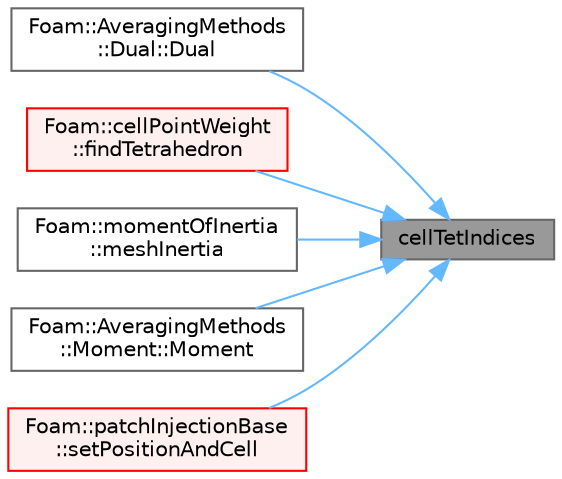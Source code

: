 digraph "cellTetIndices"
{
 // LATEX_PDF_SIZE
  bgcolor="transparent";
  edge [fontname=Helvetica,fontsize=10,labelfontname=Helvetica,labelfontsize=10];
  node [fontname=Helvetica,fontsize=10,shape=box,height=0.2,width=0.4];
  rankdir="RL";
  Node1 [id="Node000001",label="cellTetIndices",height=0.2,width=0.4,color="gray40", fillcolor="grey60", style="filled", fontcolor="black",tooltip=" "];
  Node1 -> Node2 [id="edge1_Node000001_Node000002",dir="back",color="steelblue1",style="solid",tooltip=" "];
  Node2 [id="Node000002",label="Foam::AveragingMethods\l::Dual::Dual",height=0.2,width=0.4,color="grey40", fillcolor="white", style="filled",URL="$classFoam_1_1AveragingMethods_1_1Dual.html#a4e90e259d050ad479f6e3c6763a1cdf6",tooltip=" "];
  Node1 -> Node3 [id="edge2_Node000001_Node000003",dir="back",color="steelblue1",style="solid",tooltip=" "];
  Node3 [id="Node000003",label="Foam::cellPointWeight\l::findTetrahedron",height=0.2,width=0.4,color="red", fillcolor="#FFF0F0", style="filled",URL="$classFoam_1_1cellPointWeight.html#a04d110a609cd69b19474de418fb1a4cf",tooltip=" "];
  Node1 -> Node5 [id="edge3_Node000001_Node000005",dir="back",color="steelblue1",style="solid",tooltip=" "];
  Node5 [id="Node000005",label="Foam::momentOfInertia\l::meshInertia",height=0.2,width=0.4,color="grey40", fillcolor="white", style="filled",URL="$classFoam_1_1momentOfInertia.html#a044a6f8040b0523e304a2aa24cbcaf10",tooltip=" "];
  Node1 -> Node6 [id="edge4_Node000001_Node000006",dir="back",color="steelblue1",style="solid",tooltip=" "];
  Node6 [id="Node000006",label="Foam::AveragingMethods\l::Moment::Moment",height=0.2,width=0.4,color="grey40", fillcolor="white", style="filled",URL="$classFoam_1_1AveragingMethods_1_1Moment.html#a9aaf777932fca7644bb6f00f3a2b8749",tooltip=" "];
  Node1 -> Node7 [id="edge5_Node000001_Node000007",dir="back",color="steelblue1",style="solid",tooltip=" "];
  Node7 [id="Node000007",label="Foam::patchInjectionBase\l::setPositionAndCell",height=0.2,width=0.4,color="red", fillcolor="#FFF0F0", style="filled",URL="$classFoam_1_1patchInjectionBase.html#ada225546381cd709f343bf1676169468",tooltip=" "];
}
